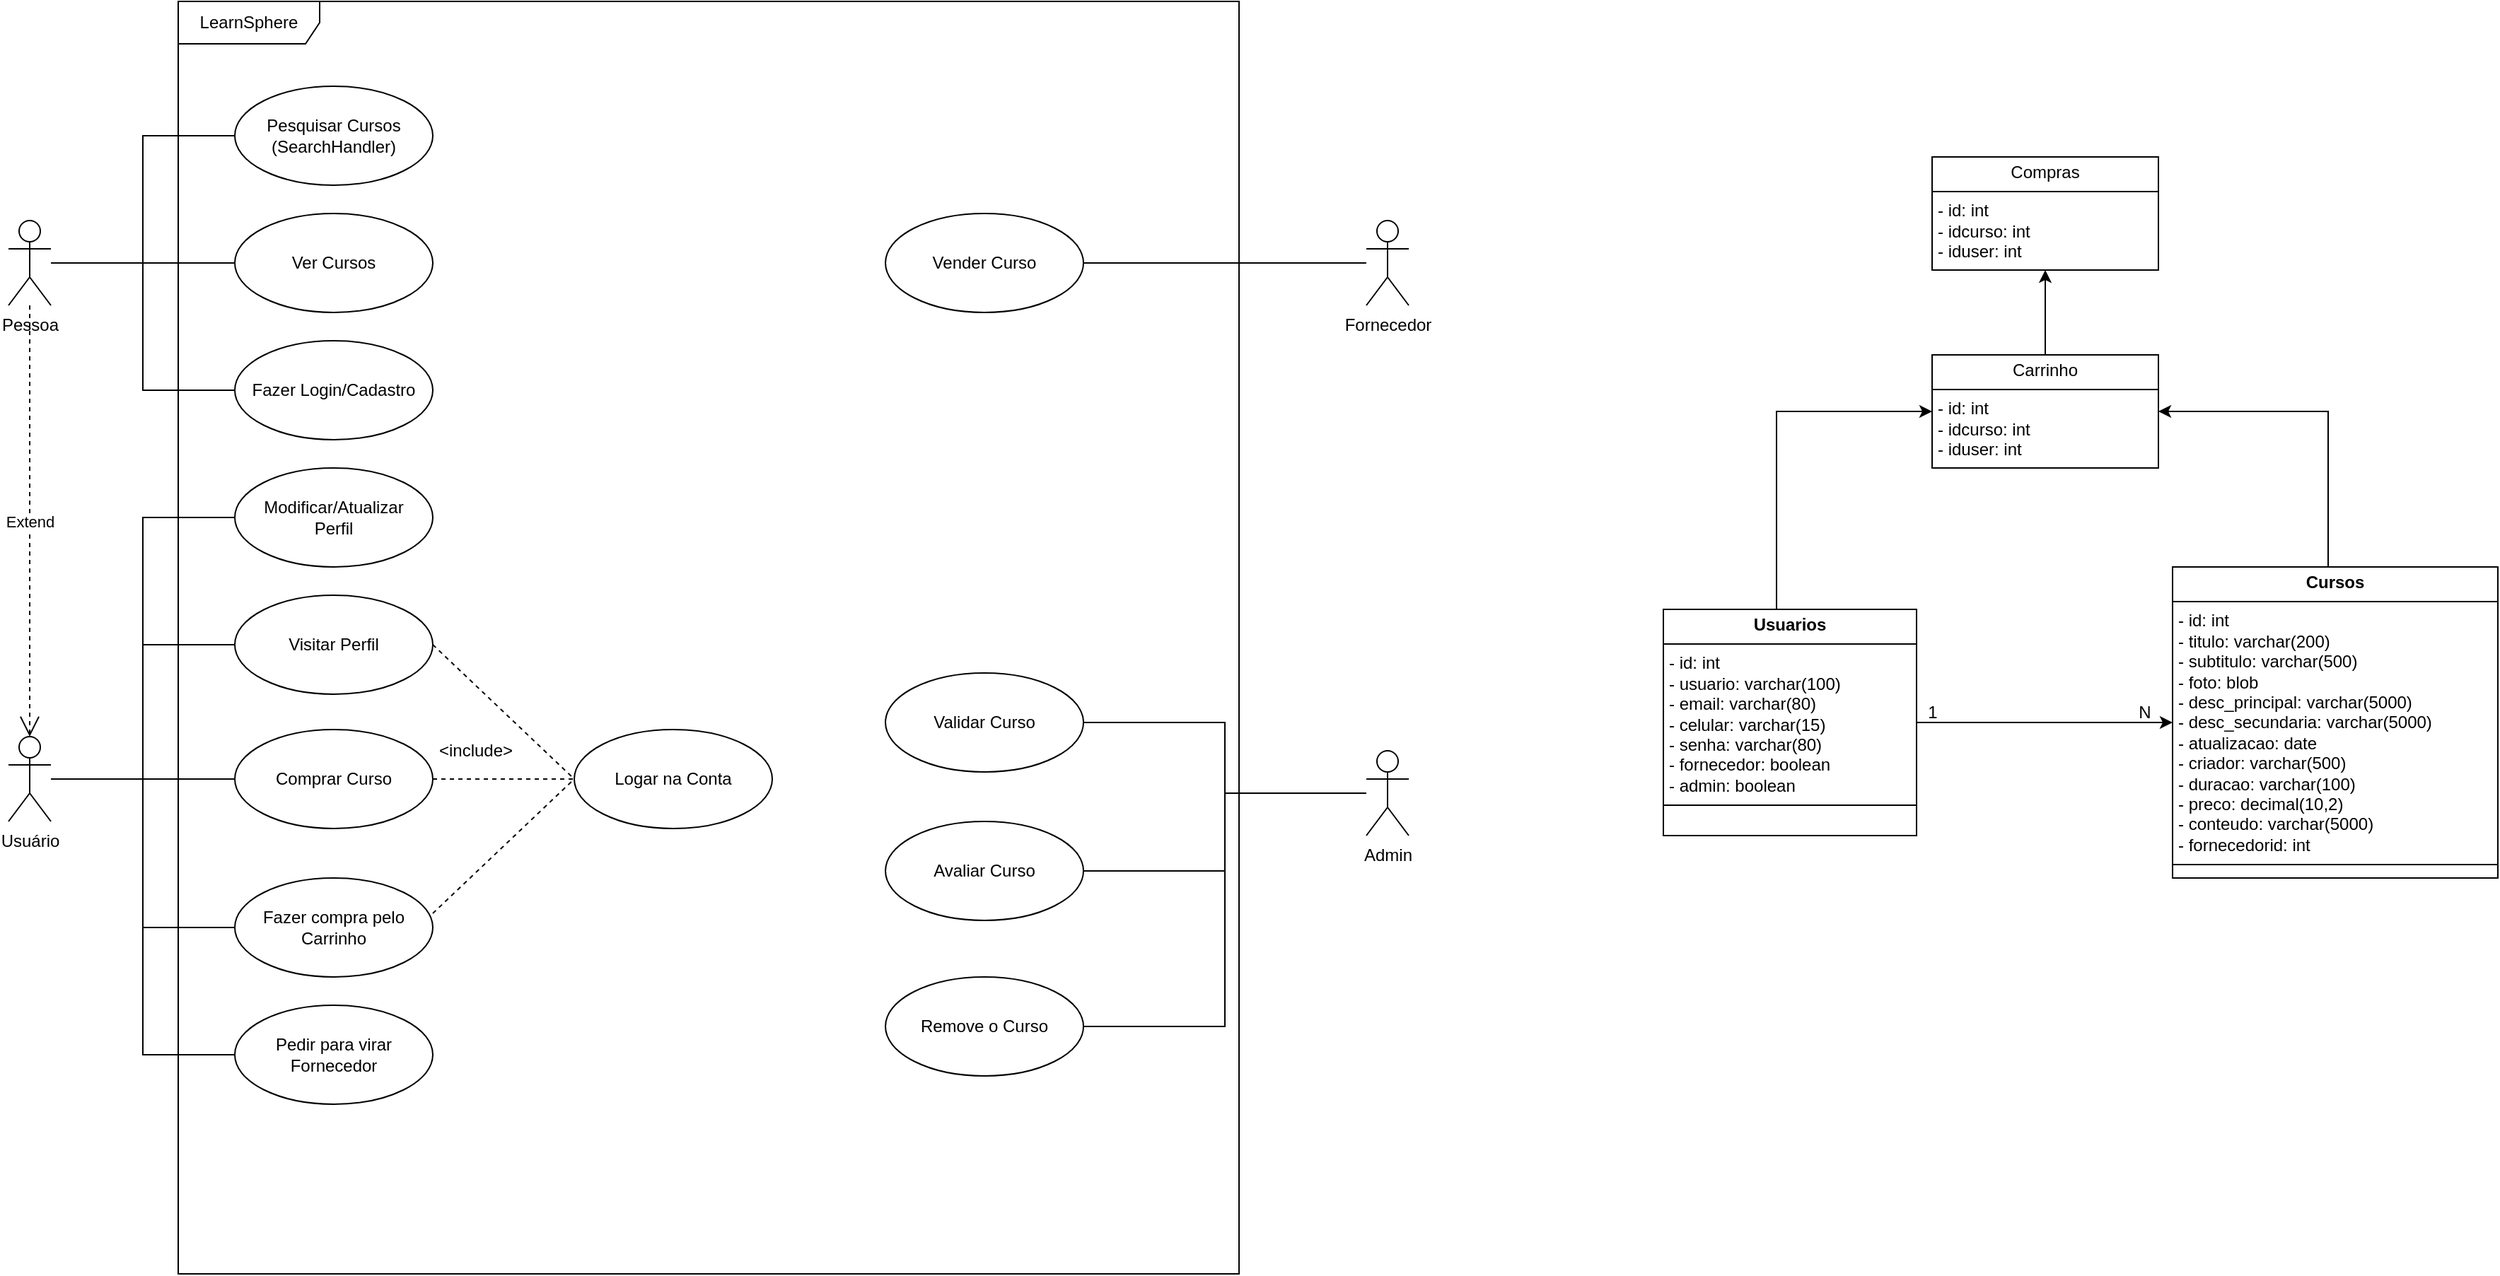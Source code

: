 <mxfile version="24.6.4" type="github">
  <diagram name="Página-1" id="gYhum7ljytBpoa15r5p-">
    <mxGraphModel dx="1893" dy="623" grid="1" gridSize="10" guides="1" tooltips="1" connect="1" arrows="1" fold="1" page="1" pageScale="1" pageWidth="827" pageHeight="1169" math="0" shadow="0">
      <root>
        <mxCell id="0" />
        <mxCell id="1" parent="0" />
        <mxCell id="QgO8SwqlqUL5KBMX8Alq-1" value="LearnSphere" style="shape=umlFrame;whiteSpace=wrap;html=1;pointerEvents=0;width=100;height=30;" parent="1" vertex="1">
          <mxGeometry x="110" y="370" width="750" height="900" as="geometry" />
        </mxCell>
        <mxCell id="mpmZmZ09PBH8B9MmkLu_-16" style="edgeStyle=orthogonalEdgeStyle;rounded=0;orthogonalLoop=1;jettySize=auto;html=1;endArrow=none;endFill=0;" parent="1" source="QgO8SwqlqUL5KBMX8Alq-2" target="QgO8SwqlqUL5KBMX8Alq-7" edge="1">
          <mxGeometry relative="1" as="geometry" />
        </mxCell>
        <mxCell id="mpmZmZ09PBH8B9MmkLu_-17" style="edgeStyle=orthogonalEdgeStyle;rounded=0;orthogonalLoop=1;jettySize=auto;html=1;entryX=0;entryY=0.5;entryDx=0;entryDy=0;endArrow=none;endFill=0;" parent="1" source="QgO8SwqlqUL5KBMX8Alq-2" target="QgO8SwqlqUL5KBMX8Alq-12" edge="1">
          <mxGeometry relative="1" as="geometry" />
        </mxCell>
        <mxCell id="mpmZmZ09PBH8B9MmkLu_-18" style="edgeStyle=orthogonalEdgeStyle;rounded=0;orthogonalLoop=1;jettySize=auto;html=1;entryX=0;entryY=0.5;entryDx=0;entryDy=0;startArrow=none;startFill=0;endArrow=none;endFill=0;" parent="1" source="QgO8SwqlqUL5KBMX8Alq-2" target="QgO8SwqlqUL5KBMX8Alq-15" edge="1">
          <mxGeometry relative="1" as="geometry" />
        </mxCell>
        <mxCell id="QgO8SwqlqUL5KBMX8Alq-2" value="Pessoa" style="shape=umlActor;verticalLabelPosition=bottom;verticalAlign=top;html=1;outlineConnect=0;" parent="1" vertex="1">
          <mxGeometry x="-10" y="525" width="30" height="60" as="geometry" />
        </mxCell>
        <mxCell id="mpmZmZ09PBH8B9MmkLu_-21" style="edgeStyle=orthogonalEdgeStyle;rounded=0;orthogonalLoop=1;jettySize=auto;html=1;endArrow=none;endFill=0;" parent="1" source="QgO8SwqlqUL5KBMX8Alq-3" target="QgO8SwqlqUL5KBMX8Alq-24" edge="1">
          <mxGeometry relative="1" as="geometry" />
        </mxCell>
        <mxCell id="mpmZmZ09PBH8B9MmkLu_-22" style="edgeStyle=orthogonalEdgeStyle;rounded=0;orthogonalLoop=1;jettySize=auto;html=1;entryX=0;entryY=0.5;entryDx=0;entryDy=0;endArrow=none;endFill=0;" parent="1" source="QgO8SwqlqUL5KBMX8Alq-3" target="szAPvRcOX-W8D8LGKe1C-1" edge="1">
          <mxGeometry relative="1" as="geometry">
            <mxPoint x="150" y="1015" as="targetPoint" />
          </mxGeometry>
        </mxCell>
        <mxCell id="mpmZmZ09PBH8B9MmkLu_-23" style="edgeStyle=orthogonalEdgeStyle;rounded=0;orthogonalLoop=1;jettySize=auto;html=1;entryX=0;entryY=0.5;entryDx=0;entryDy=0;endArrow=none;endFill=0;" parent="1" source="QgO8SwqlqUL5KBMX8Alq-3" target="QgO8SwqlqUL5KBMX8Alq-25" edge="1">
          <mxGeometry relative="1" as="geometry" />
        </mxCell>
        <mxCell id="mpmZmZ09PBH8B9MmkLu_-31" style="edgeStyle=orthogonalEdgeStyle;rounded=0;orthogonalLoop=1;jettySize=auto;html=1;entryX=0;entryY=0.5;entryDx=0;entryDy=0;endArrow=none;endFill=0;" parent="1" source="QgO8SwqlqUL5KBMX8Alq-3" target="QgO8SwqlqUL5KBMX8Alq-35" edge="1">
          <mxGeometry relative="1" as="geometry" />
        </mxCell>
        <mxCell id="mpmZmZ09PBH8B9MmkLu_-32" style="edgeStyle=orthogonalEdgeStyle;rounded=0;orthogonalLoop=1;jettySize=auto;html=1;entryX=0;entryY=0.5;entryDx=0;entryDy=0;endArrow=none;endFill=0;" parent="1" source="QgO8SwqlqUL5KBMX8Alq-3" target="QgO8SwqlqUL5KBMX8Alq-33" edge="1">
          <mxGeometry relative="1" as="geometry" />
        </mxCell>
        <mxCell id="QgO8SwqlqUL5KBMX8Alq-3" value="Usuário" style="shape=umlActor;verticalLabelPosition=bottom;verticalAlign=top;html=1;outlineConnect=0;" parent="1" vertex="1">
          <mxGeometry x="-10" y="890" width="30" height="60" as="geometry" />
        </mxCell>
        <mxCell id="zMIlw6AJ1ZsYrhMKJb7v-1" style="edgeStyle=orthogonalEdgeStyle;rounded=0;orthogonalLoop=1;jettySize=auto;html=1;entryX=1;entryY=0.5;entryDx=0;entryDy=0;endArrow=none;endFill=0;" parent="1" source="QgO8SwqlqUL5KBMX8Alq-4" target="mpmZmZ09PBH8B9MmkLu_-34" edge="1">
          <mxGeometry relative="1" as="geometry" />
        </mxCell>
        <mxCell id="QgO8SwqlqUL5KBMX8Alq-4" value="Fornecedor" style="shape=umlActor;verticalLabelPosition=bottom;verticalAlign=top;html=1;outlineConnect=0;" parent="1" vertex="1">
          <mxGeometry x="950" y="525" width="30" height="60" as="geometry" />
        </mxCell>
        <mxCell id="QgO8SwqlqUL5KBMX8Alq-7" value="Ver Cursos" style="ellipse;whiteSpace=wrap;html=1;" parent="1" vertex="1">
          <mxGeometry x="150" y="520" width="140" height="70" as="geometry" />
        </mxCell>
        <mxCell id="QgO8SwqlqUL5KBMX8Alq-12" value="Pesquisar Cursos&lt;br&gt;(SearchHandler)" style="ellipse;whiteSpace=wrap;html=1;" parent="1" vertex="1">
          <mxGeometry x="150" y="430" width="140" height="70" as="geometry" />
        </mxCell>
        <mxCell id="QgO8SwqlqUL5KBMX8Alq-15" value="Fazer Login/Cadastro" style="ellipse;whiteSpace=wrap;html=1;" parent="1" vertex="1">
          <mxGeometry x="150" y="610" width="140" height="70" as="geometry" />
        </mxCell>
        <mxCell id="QgO8SwqlqUL5KBMX8Alq-24" value="Comprar Curso" style="ellipse;whiteSpace=wrap;html=1;" parent="1" vertex="1">
          <mxGeometry x="150" y="885" width="140" height="70" as="geometry" />
        </mxCell>
        <mxCell id="QgO8SwqlqUL5KBMX8Alq-25" value="Visitar Perfil" style="ellipse;whiteSpace=wrap;html=1;" parent="1" vertex="1">
          <mxGeometry x="150" y="790" width="140" height="70" as="geometry" />
        </mxCell>
        <mxCell id="QgO8SwqlqUL5KBMX8Alq-33" value="Pedir para virar&lt;div&gt;Fornecedor&lt;/div&gt;" style="ellipse;whiteSpace=wrap;html=1;" parent="1" vertex="1">
          <mxGeometry x="150" y="1080" width="140" height="70" as="geometry" />
        </mxCell>
        <mxCell id="QgO8SwqlqUL5KBMX8Alq-35" value="Modificar/Atualizar&lt;div&gt;&lt;span style=&quot;background-color: initial;&quot;&gt;Perfil&lt;/span&gt;&lt;br&gt;&lt;/div&gt;" style="ellipse;whiteSpace=wrap;html=1;" parent="1" vertex="1">
          <mxGeometry x="150" y="700" width="140" height="70" as="geometry" />
        </mxCell>
        <mxCell id="mpmZmZ09PBH8B9MmkLu_-7" value="&amp;lt;include&amp;gt;" style="text;html=1;align=center;verticalAlign=middle;resizable=0;points=[];autosize=1;strokeColor=none;fillColor=none;rotation=0;" parent="1" vertex="1">
          <mxGeometry x="280" y="885" width="80" height="30" as="geometry" />
        </mxCell>
        <mxCell id="mpmZmZ09PBH8B9MmkLu_-10" value="Logar na Conta" style="ellipse;whiteSpace=wrap;html=1;" parent="1" vertex="1">
          <mxGeometry x="390" y="885" width="140" height="70" as="geometry" />
        </mxCell>
        <mxCell id="mpmZmZ09PBH8B9MmkLu_-24" value="" style="endArrow=none;endSize=12;dashed=1;html=1;rounded=0;exitX=1;exitY=0.5;exitDx=0;exitDy=0;entryX=0;entryY=0.5;entryDx=0;entryDy=0;endFill=0;" parent="1" source="QgO8SwqlqUL5KBMX8Alq-25" target="mpmZmZ09PBH8B9MmkLu_-10" edge="1">
          <mxGeometry width="160" relative="1" as="geometry">
            <mxPoint x="490" y="750" as="sourcePoint" />
            <mxPoint x="650" y="750" as="targetPoint" />
          </mxGeometry>
        </mxCell>
        <mxCell id="mpmZmZ09PBH8B9MmkLu_-25" value="" style="endArrow=none;endSize=12;dashed=1;html=1;rounded=0;exitX=1;exitY=0.5;exitDx=0;exitDy=0;entryX=0;entryY=0.5;entryDx=0;entryDy=0;endFill=0;" parent="1" source="QgO8SwqlqUL5KBMX8Alq-24" target="mpmZmZ09PBH8B9MmkLu_-10" edge="1">
          <mxGeometry width="160" relative="1" as="geometry">
            <mxPoint x="300" y="835" as="sourcePoint" />
            <mxPoint x="380" y="730" as="targetPoint" />
          </mxGeometry>
        </mxCell>
        <mxCell id="mpmZmZ09PBH8B9MmkLu_-26" value="" style="endArrow=none;endSize=12;dashed=1;html=1;rounded=0;exitX=1;exitY=0.5;exitDx=0;exitDy=0;entryX=0;entryY=0.5;entryDx=0;entryDy=0;endFill=0;" parent="1" target="mpmZmZ09PBH8B9MmkLu_-10" edge="1">
          <mxGeometry width="160" relative="1" as="geometry">
            <mxPoint x="290" y="1015" as="sourcePoint" />
            <mxPoint x="410" y="790" as="targetPoint" />
          </mxGeometry>
        </mxCell>
        <mxCell id="mpmZmZ09PBH8B9MmkLu_-34" value="Vender Curso" style="ellipse;whiteSpace=wrap;html=1;" parent="1" vertex="1">
          <mxGeometry x="610" y="520" width="140" height="70" as="geometry" />
        </mxCell>
        <mxCell id="of5UtWQy4TfD5KywNnK9-3" style="edgeStyle=orthogonalEdgeStyle;rounded=0;orthogonalLoop=1;jettySize=auto;html=1;entryX=1;entryY=0.5;entryDx=0;entryDy=0;" parent="1" source="zMIlw6AJ1ZsYrhMKJb7v-6" target="of5UtWQy4TfD5KywNnK9-1" edge="1">
          <mxGeometry relative="1" as="geometry">
            <Array as="points">
              <mxPoint x="1630" y="660" />
            </Array>
          </mxGeometry>
        </mxCell>
        <mxCell id="zMIlw6AJ1ZsYrhMKJb7v-6" value="&lt;p style=&quot;margin:0px;margin-top:4px;text-align:center;&quot;&gt;&lt;b&gt;Cursos&lt;/b&gt;&lt;/p&gt;&lt;hr size=&quot;1&quot; style=&quot;border-style:solid;&quot;&gt;&lt;p style=&quot;margin:0px;margin-left:4px;&quot;&gt;- id: int&amp;nbsp;&lt;/p&gt;&lt;p style=&quot;margin:0px;margin-left:4px;&quot;&gt;- titulo: varchar(200)&amp;nbsp;&lt;/p&gt;&lt;p style=&quot;margin:0px;margin-left:4px;&quot;&gt;- subtitulo: varchar(500)&amp;nbsp;&lt;/p&gt;&lt;p style=&quot;margin:0px;margin-left:4px;&quot;&gt;- foto: blob&amp;nbsp;&lt;/p&gt;&lt;p style=&quot;margin:0px;margin-left:4px;&quot;&gt;- desc_principal: varchar(5000)&amp;nbsp;&lt;/p&gt;&lt;p style=&quot;margin:0px;margin-left:4px;&quot;&gt;- desc_secundaria: varchar(5000)&amp;nbsp;&lt;/p&gt;&lt;p style=&quot;margin:0px;margin-left:4px;&quot;&gt;- atualizacao: date&amp;nbsp;&lt;/p&gt;&lt;p style=&quot;margin:0px;margin-left:4px;&quot;&gt;- criador: varchar(500)&amp;nbsp;&lt;/p&gt;&lt;p style=&quot;margin:0px;margin-left:4px;&quot;&gt;- duracao: varchar(100)&amp;nbsp;&lt;/p&gt;&lt;p style=&quot;margin:0px;margin-left:4px;&quot;&gt;- preco: decimal(10,2)&amp;nbsp;&lt;/p&gt;&lt;p style=&quot;margin:0px;margin-left:4px;&quot;&gt;- conteudo: varchar(5000)&lt;br&gt;&lt;/p&gt;&lt;p style=&quot;margin:0px;margin-left:4px;&quot;&gt;- fornecedorid: int&lt;/p&gt;&lt;hr size=&quot;1&quot; style=&quot;border-style:solid;&quot;&gt;&lt;p style=&quot;margin:0px;margin-left:4px;&quot;&gt;&lt;br&gt;&lt;/p&gt;" style="verticalAlign=top;align=left;overflow=fill;html=1;whiteSpace=wrap;" parent="1" vertex="1">
          <mxGeometry x="1520" y="770" width="230" height="220" as="geometry" />
        </mxCell>
        <mxCell id="of5UtWQy4TfD5KywNnK9-2" style="edgeStyle=orthogonalEdgeStyle;rounded=0;orthogonalLoop=1;jettySize=auto;html=1;entryX=0;entryY=0.5;entryDx=0;entryDy=0;" parent="1" source="zMIlw6AJ1ZsYrhMKJb7v-8" target="of5UtWQy4TfD5KywNnK9-1" edge="1">
          <mxGeometry relative="1" as="geometry">
            <Array as="points">
              <mxPoint x="1240" y="660" />
            </Array>
          </mxGeometry>
        </mxCell>
        <mxCell id="of5UtWQy4TfD5KywNnK9-5" style="edgeStyle=orthogonalEdgeStyle;rounded=0;orthogonalLoop=1;jettySize=auto;html=1;" parent="1" source="zMIlw6AJ1ZsYrhMKJb7v-8" target="zMIlw6AJ1ZsYrhMKJb7v-6" edge="1">
          <mxGeometry relative="1" as="geometry" />
        </mxCell>
        <mxCell id="zMIlw6AJ1ZsYrhMKJb7v-8" value="&lt;p style=&quot;margin:0px;margin-top:4px;text-align:center;&quot;&gt;&lt;b&gt;Usuarios&lt;/b&gt;&lt;/p&gt;&lt;hr size=&quot;1&quot; style=&quot;border-style:solid;&quot;&gt;&lt;p style=&quot;margin:0px;margin-left:4px;&quot;&gt;&lt;span style=&quot;color: var(--primary-text-color);&quot;&gt;- id: int &lt;/span&gt;&lt;br&gt;&lt;span style=&quot;color: var(--primary-text-color);&quot;&gt;- usuario: varchar(100) &lt;/span&gt;&lt;br&gt;&lt;span style=&quot;color: var(--primary-text-color);&quot;&gt;- email: varchar(80)  &lt;/span&gt;&lt;br&gt;&lt;span style=&quot;color: var(--primary-text-color);&quot;&gt;- celular: varchar(15)&lt;/span&gt;&lt;br&gt;&lt;span style=&quot;color: var(--primary-text-color);&quot;&gt;- senha: varchar(80) &lt;/span&gt;&lt;br&gt;&lt;span style=&quot;color: var(--primary-text-color);&quot;&gt;- fornecedor: boolean &lt;/span&gt;&lt;br&gt;&lt;span style=&quot;color: var(--primary-text-color);&quot;&gt;- admin: boolean&lt;/span&gt;&lt;br&gt;&lt;/p&gt;&lt;hr size=&quot;1&quot; style=&quot;border-style:solid;&quot;&gt;&lt;p style=&quot;margin:0px;margin-left:4px;&quot;&gt;&lt;br&gt;&lt;/p&gt;" style="verticalAlign=top;align=left;overflow=fill;html=1;whiteSpace=wrap;" parent="1" vertex="1">
          <mxGeometry x="1160" y="800" width="179" height="160" as="geometry" />
        </mxCell>
        <mxCell id="JI5zvhnLIWS72WdE5iui-7" style="edgeStyle=orthogonalEdgeStyle;rounded=0;orthogonalLoop=1;jettySize=auto;html=1;endArrow=none;endFill=0;" parent="1" source="JI5zvhnLIWS72WdE5iui-1" target="JI5zvhnLIWS72WdE5iui-2" edge="1">
          <mxGeometry relative="1" as="geometry" />
        </mxCell>
        <mxCell id="JI5zvhnLIWS72WdE5iui-8" style="edgeStyle=orthogonalEdgeStyle;rounded=0;orthogonalLoop=1;jettySize=auto;html=1;entryX=1;entryY=0.5;entryDx=0;entryDy=0;endArrow=none;endFill=0;" parent="1" source="JI5zvhnLIWS72WdE5iui-1" target="JI5zvhnLIWS72WdE5iui-3" edge="1">
          <mxGeometry relative="1" as="geometry" />
        </mxCell>
        <mxCell id="szAPvRcOX-W8D8LGKe1C-5" style="edgeStyle=orthogonalEdgeStyle;rounded=0;orthogonalLoop=1;jettySize=auto;html=1;entryX=1;entryY=0.5;entryDx=0;entryDy=0;endArrow=none;endFill=0;" edge="1" parent="1" source="JI5zvhnLIWS72WdE5iui-1" target="szAPvRcOX-W8D8LGKe1C-4">
          <mxGeometry relative="1" as="geometry" />
        </mxCell>
        <mxCell id="JI5zvhnLIWS72WdE5iui-1" value="Admin" style="shape=umlActor;verticalLabelPosition=bottom;verticalAlign=top;html=1;outlineConnect=0;" parent="1" vertex="1">
          <mxGeometry x="950" y="900" width="30" height="60" as="geometry" />
        </mxCell>
        <mxCell id="JI5zvhnLIWS72WdE5iui-2" value="Validar Curso" style="ellipse;whiteSpace=wrap;html=1;" parent="1" vertex="1">
          <mxGeometry x="610" y="845" width="140" height="70" as="geometry" />
        </mxCell>
        <mxCell id="JI5zvhnLIWS72WdE5iui-3" value="Avaliar Curso" style="ellipse;whiteSpace=wrap;html=1;" parent="1" vertex="1">
          <mxGeometry x="610" y="950" width="140" height="70" as="geometry" />
        </mxCell>
        <mxCell id="of5UtWQy4TfD5KywNnK9-7" style="edgeStyle=orthogonalEdgeStyle;rounded=0;orthogonalLoop=1;jettySize=auto;html=1;entryX=0.5;entryY=1;entryDx=0;entryDy=0;" parent="1" source="of5UtWQy4TfD5KywNnK9-1" target="of5UtWQy4TfD5KywNnK9-6" edge="1">
          <mxGeometry relative="1" as="geometry" />
        </mxCell>
        <mxCell id="of5UtWQy4TfD5KywNnK9-1" value="&lt;p style=&quot;margin:0px;margin-top:4px;text-align:center;&quot;&gt;Carrinho&lt;br&gt;&lt;/p&gt;&lt;hr size=&quot;1&quot; style=&quot;border-style:solid;&quot;&gt;&lt;p style=&quot;margin:0px;margin-left:4px;&quot;&gt;&lt;/p&gt;&lt;p style=&quot;margin:0px;margin-left:4px;&quot;&gt;&lt;span style=&quot;background-color: initial;&quot;&gt;- id: int&amp;nbsp;&lt;/span&gt;&lt;/p&gt;&lt;p style=&quot;margin:0px;margin-left:4px;&quot;&gt;&lt;span style=&quot;background-color: initial;&quot;&gt;- idcurso: int&amp;nbsp;&lt;br&gt;- iduser: int &lt;/span&gt;&amp;nbsp;&lt;/p&gt;" style="verticalAlign=top;align=left;overflow=fill;html=1;whiteSpace=wrap;" parent="1" vertex="1">
          <mxGeometry x="1350" y="620" width="160" height="80" as="geometry" />
        </mxCell>
        <mxCell id="of5UtWQy4TfD5KywNnK9-6" value="&lt;p style=&quot;margin:0px;margin-top:4px;text-align:center;&quot;&gt;Compras&lt;br&gt;&lt;/p&gt;&lt;hr size=&quot;1&quot; style=&quot;border-style:solid;&quot;&gt;&lt;p style=&quot;margin:0px;margin-left:4px;&quot;&gt;&lt;/p&gt;&lt;p style=&quot;margin:0px;margin-left:4px;&quot;&gt;&lt;span style=&quot;background-color: initial;&quot;&gt;- id: int&amp;nbsp;&lt;/span&gt;&lt;/p&gt;&lt;p style=&quot;margin:0px;margin-left:4px;&quot;&gt;&lt;span style=&quot;background-color: initial;&quot;&gt;- idcurso: int&amp;nbsp;&lt;br&gt;- iduser: int &lt;/span&gt;&amp;nbsp;&lt;/p&gt;" style="verticalAlign=top;align=left;overflow=fill;html=1;whiteSpace=wrap;" parent="1" vertex="1">
          <mxGeometry x="1350" y="480" width="160" height="80" as="geometry" />
        </mxCell>
        <mxCell id="of5UtWQy4TfD5KywNnK9-8" value="1" style="text;html=1;align=center;verticalAlign=middle;resizable=0;points=[];autosize=1;strokeColor=none;fillColor=none;" parent="1" vertex="1">
          <mxGeometry x="1335" y="858" width="30" height="30" as="geometry" />
        </mxCell>
        <mxCell id="of5UtWQy4TfD5KywNnK9-9" value="N" style="text;html=1;align=center;verticalAlign=middle;resizable=0;points=[];autosize=1;strokeColor=none;fillColor=none;" parent="1" vertex="1">
          <mxGeometry x="1485" y="858" width="30" height="30" as="geometry" />
        </mxCell>
        <mxCell id="of5UtWQy4TfD5KywNnK9-16" value="Extend" style="endArrow=open;endSize=12;dashed=1;html=1;rounded=0;entryX=0.5;entryY=0;entryDx=0;entryDy=0;entryPerimeter=0;" parent="1" source="QgO8SwqlqUL5KBMX8Alq-2" target="QgO8SwqlqUL5KBMX8Alq-3" edge="1">
          <mxGeometry width="160" relative="1" as="geometry">
            <mxPoint x="480" y="810" as="sourcePoint" />
            <mxPoint x="640" y="810" as="targetPoint" />
          </mxGeometry>
        </mxCell>
        <mxCell id="szAPvRcOX-W8D8LGKe1C-1" value="Fazer compra pelo Carrinho" style="ellipse;whiteSpace=wrap;html=1;" vertex="1" parent="1">
          <mxGeometry x="150" y="990" width="140" height="70" as="geometry" />
        </mxCell>
        <mxCell id="szAPvRcOX-W8D8LGKe1C-4" value="Remove o Curso" style="ellipse;whiteSpace=wrap;html=1;" vertex="1" parent="1">
          <mxGeometry x="610" y="1060" width="140" height="70" as="geometry" />
        </mxCell>
      </root>
    </mxGraphModel>
  </diagram>
</mxfile>
